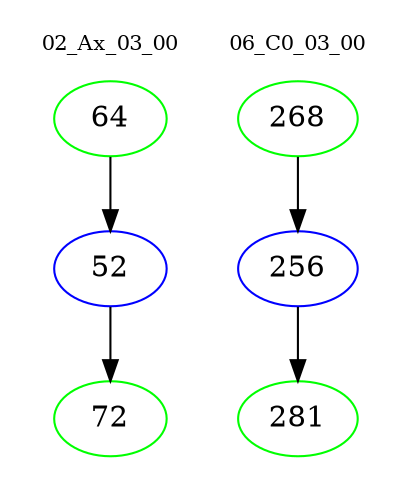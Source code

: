 digraph{
subgraph cluster_0 {
color = white
label = "02_Ax_03_00";
fontsize=10;
T0_64 [label="64", color="green"]
T0_64 -> T0_52 [color="black"]
T0_52 [label="52", color="blue"]
T0_52 -> T0_72 [color="black"]
T0_72 [label="72", color="green"]
}
subgraph cluster_1 {
color = white
label = "06_C0_03_00";
fontsize=10;
T1_268 [label="268", color="green"]
T1_268 -> T1_256 [color="black"]
T1_256 [label="256", color="blue"]
T1_256 -> T1_281 [color="black"]
T1_281 [label="281", color="green"]
}
}
